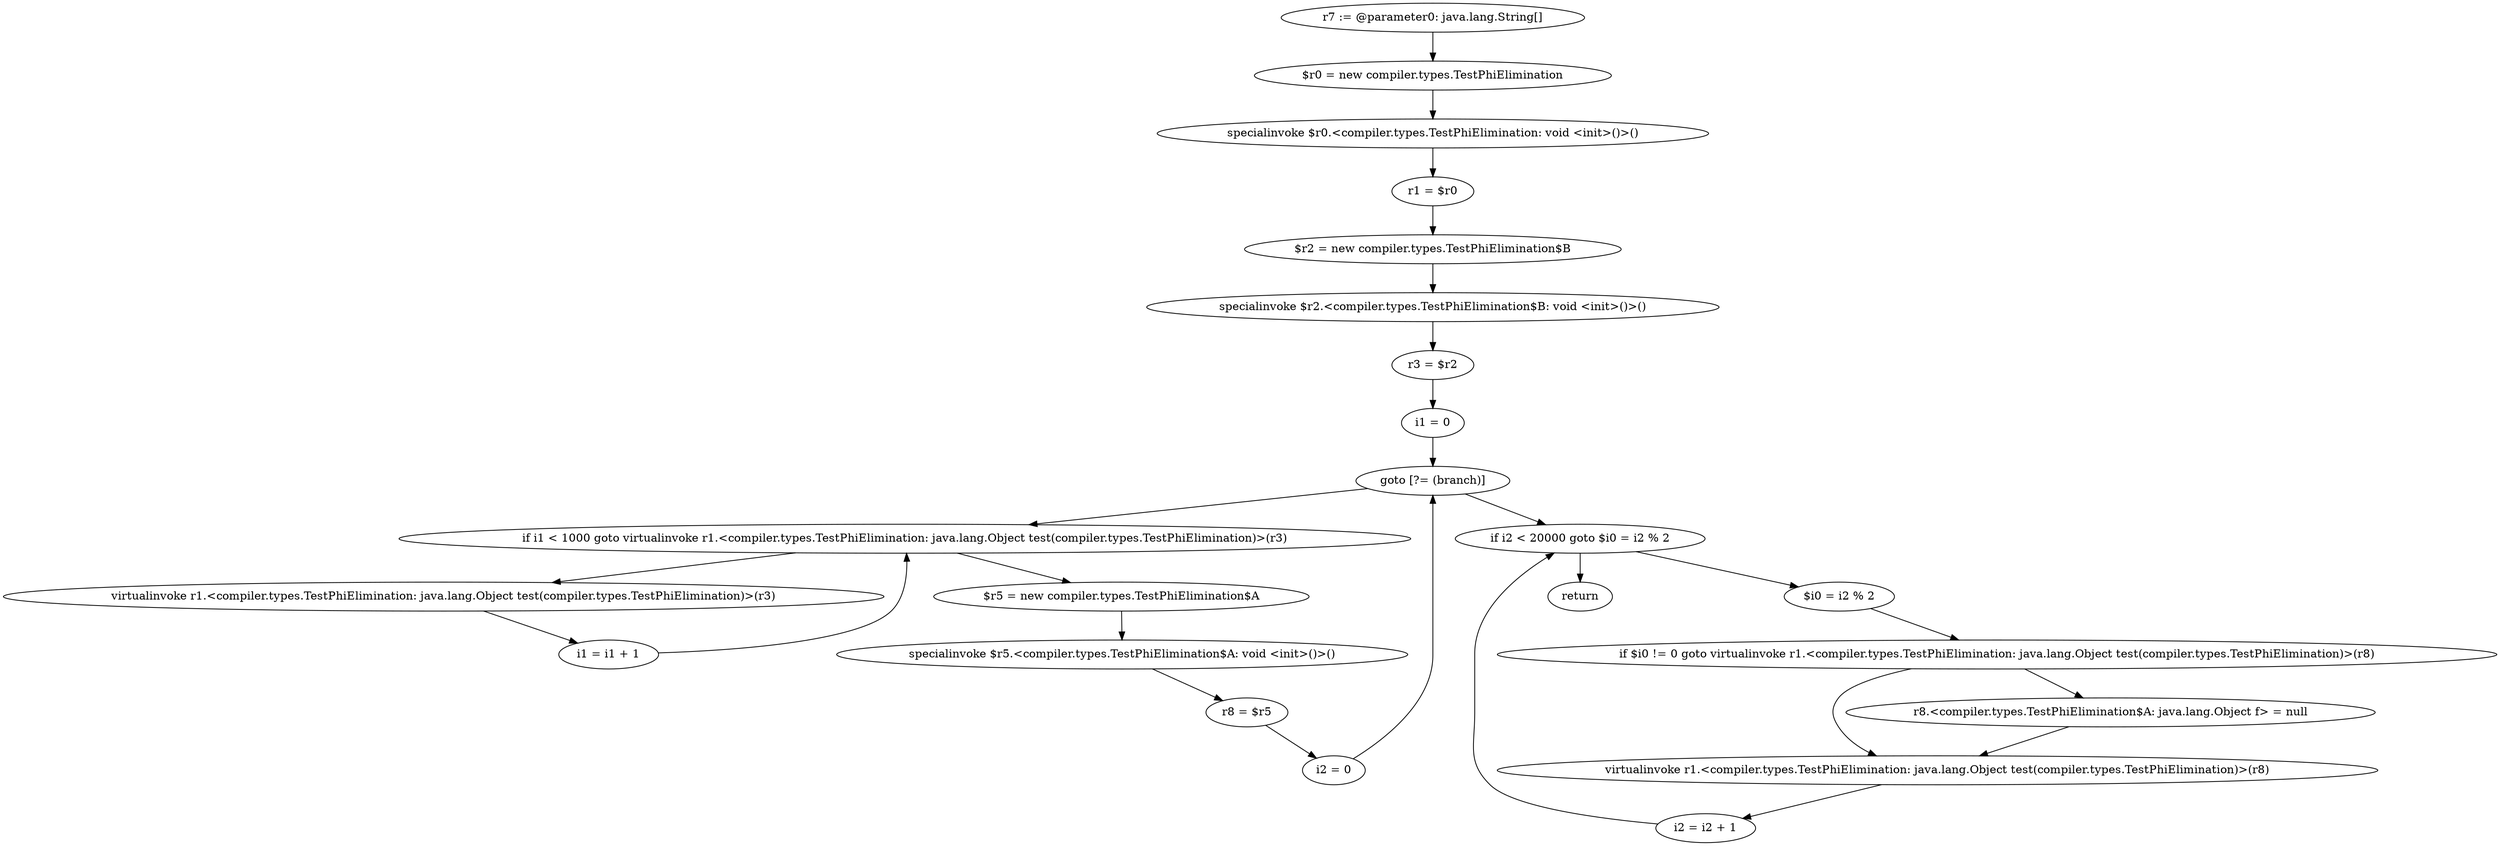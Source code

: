 digraph "unitGraph" {
    "r7 := @parameter0: java.lang.String[]"
    "$r0 = new compiler.types.TestPhiElimination"
    "specialinvoke $r0.<compiler.types.TestPhiElimination: void <init>()>()"
    "r1 = $r0"
    "$r2 = new compiler.types.TestPhiElimination$B"
    "specialinvoke $r2.<compiler.types.TestPhiElimination$B: void <init>()>()"
    "r3 = $r2"
    "i1 = 0"
    "goto [?= (branch)]"
    "virtualinvoke r1.<compiler.types.TestPhiElimination: java.lang.Object test(compiler.types.TestPhiElimination)>(r3)"
    "i1 = i1 + 1"
    "if i1 < 1000 goto virtualinvoke r1.<compiler.types.TestPhiElimination: java.lang.Object test(compiler.types.TestPhiElimination)>(r3)"
    "$r5 = new compiler.types.TestPhiElimination$A"
    "specialinvoke $r5.<compiler.types.TestPhiElimination$A: void <init>()>()"
    "r8 = $r5"
    "i2 = 0"
    "$i0 = i2 % 2"
    "if $i0 != 0 goto virtualinvoke r1.<compiler.types.TestPhiElimination: java.lang.Object test(compiler.types.TestPhiElimination)>(r8)"
    "r8.<compiler.types.TestPhiElimination$A: java.lang.Object f> = null"
    "virtualinvoke r1.<compiler.types.TestPhiElimination: java.lang.Object test(compiler.types.TestPhiElimination)>(r8)"
    "i2 = i2 + 1"
    "if i2 < 20000 goto $i0 = i2 % 2"
    "return"
    "r7 := @parameter0: java.lang.String[]"->"$r0 = new compiler.types.TestPhiElimination";
    "$r0 = new compiler.types.TestPhiElimination"->"specialinvoke $r0.<compiler.types.TestPhiElimination: void <init>()>()";
    "specialinvoke $r0.<compiler.types.TestPhiElimination: void <init>()>()"->"r1 = $r0";
    "r1 = $r0"->"$r2 = new compiler.types.TestPhiElimination$B";
    "$r2 = new compiler.types.TestPhiElimination$B"->"specialinvoke $r2.<compiler.types.TestPhiElimination$B: void <init>()>()";
    "specialinvoke $r2.<compiler.types.TestPhiElimination$B: void <init>()>()"->"r3 = $r2";
    "r3 = $r2"->"i1 = 0";
    "i1 = 0"->"goto [?= (branch)]";
    "goto [?= (branch)]"->"if i1 < 1000 goto virtualinvoke r1.<compiler.types.TestPhiElimination: java.lang.Object test(compiler.types.TestPhiElimination)>(r3)";
    "virtualinvoke r1.<compiler.types.TestPhiElimination: java.lang.Object test(compiler.types.TestPhiElimination)>(r3)"->"i1 = i1 + 1";
    "i1 = i1 + 1"->"if i1 < 1000 goto virtualinvoke r1.<compiler.types.TestPhiElimination: java.lang.Object test(compiler.types.TestPhiElimination)>(r3)";
    "if i1 < 1000 goto virtualinvoke r1.<compiler.types.TestPhiElimination: java.lang.Object test(compiler.types.TestPhiElimination)>(r3)"->"$r5 = new compiler.types.TestPhiElimination$A";
    "if i1 < 1000 goto virtualinvoke r1.<compiler.types.TestPhiElimination: java.lang.Object test(compiler.types.TestPhiElimination)>(r3)"->"virtualinvoke r1.<compiler.types.TestPhiElimination: java.lang.Object test(compiler.types.TestPhiElimination)>(r3)";
    "$r5 = new compiler.types.TestPhiElimination$A"->"specialinvoke $r5.<compiler.types.TestPhiElimination$A: void <init>()>()";
    "specialinvoke $r5.<compiler.types.TestPhiElimination$A: void <init>()>()"->"r8 = $r5";
    "r8 = $r5"->"i2 = 0";
    "i2 = 0"->"goto [?= (branch)]";
    "goto [?= (branch)]"->"if i2 < 20000 goto $i0 = i2 % 2";
    "$i0 = i2 % 2"->"if $i0 != 0 goto virtualinvoke r1.<compiler.types.TestPhiElimination: java.lang.Object test(compiler.types.TestPhiElimination)>(r8)";
    "if $i0 != 0 goto virtualinvoke r1.<compiler.types.TestPhiElimination: java.lang.Object test(compiler.types.TestPhiElimination)>(r8)"->"r8.<compiler.types.TestPhiElimination$A: java.lang.Object f> = null";
    "if $i0 != 0 goto virtualinvoke r1.<compiler.types.TestPhiElimination: java.lang.Object test(compiler.types.TestPhiElimination)>(r8)"->"virtualinvoke r1.<compiler.types.TestPhiElimination: java.lang.Object test(compiler.types.TestPhiElimination)>(r8)";
    "r8.<compiler.types.TestPhiElimination$A: java.lang.Object f> = null"->"virtualinvoke r1.<compiler.types.TestPhiElimination: java.lang.Object test(compiler.types.TestPhiElimination)>(r8)";
    "virtualinvoke r1.<compiler.types.TestPhiElimination: java.lang.Object test(compiler.types.TestPhiElimination)>(r8)"->"i2 = i2 + 1";
    "i2 = i2 + 1"->"if i2 < 20000 goto $i0 = i2 % 2";
    "if i2 < 20000 goto $i0 = i2 % 2"->"return";
    "if i2 < 20000 goto $i0 = i2 % 2"->"$i0 = i2 % 2";
}
